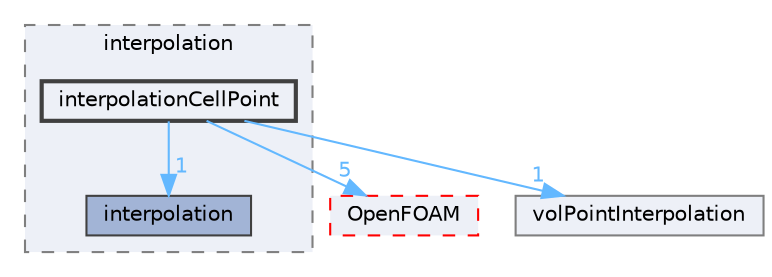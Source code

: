 digraph "src/finiteVolume/interpolation/interpolation/interpolationCellPoint"
{
 // LATEX_PDF_SIZE
  bgcolor="transparent";
  edge [fontname=Helvetica,fontsize=10,labelfontname=Helvetica,labelfontsize=10];
  node [fontname=Helvetica,fontsize=10,shape=box,height=0.2,width=0.4];
  compound=true
  subgraph clusterdir_c993260712d995df6dda7964041544db {
    graph [ bgcolor="#edf0f7", pencolor="grey50", label="interpolation", fontname=Helvetica,fontsize=10 style="filled,dashed", URL="dir_c993260712d995df6dda7964041544db.html",tooltip=""]
  dir_2b92f387cff56e995f4a12450fdbcf41 [label="interpolation", fillcolor="#a2b4d6", color="grey25", style="filled", URL="dir_2b92f387cff56e995f4a12450fdbcf41.html",tooltip=""];
  dir_a3dc0e4243195fcc544ce440c33a38a4 [label="interpolationCellPoint", fillcolor="#edf0f7", color="grey25", style="filled,bold", URL="dir_a3dc0e4243195fcc544ce440c33a38a4.html",tooltip=""];
  }
  dir_c5473ff19b20e6ec4dfe5c310b3778a8 [label="OpenFOAM", fillcolor="#edf0f7", color="red", style="filled,dashed", URL="dir_c5473ff19b20e6ec4dfe5c310b3778a8.html",tooltip=""];
  dir_dd9fc39a8f9a2ae23f0e64eaf0f03929 [label="volPointInterpolation", fillcolor="#edf0f7", color="grey50", style="filled", URL="dir_dd9fc39a8f9a2ae23f0e64eaf0f03929.html",tooltip=""];
  dir_a3dc0e4243195fcc544ce440c33a38a4->dir_2b92f387cff56e995f4a12450fdbcf41 [headlabel="1", labeldistance=1.5 headhref="dir_001932_001925.html" href="dir_001932_001925.html" color="steelblue1" fontcolor="steelblue1"];
  dir_a3dc0e4243195fcc544ce440c33a38a4->dir_c5473ff19b20e6ec4dfe5c310b3778a8 [headlabel="5", labeldistance=1.5 headhref="dir_001932_002695.html" href="dir_001932_002695.html" color="steelblue1" fontcolor="steelblue1"];
  dir_a3dc0e4243195fcc544ce440c33a38a4->dir_dd9fc39a8f9a2ae23f0e64eaf0f03929 [headlabel="1", labeldistance=1.5 headhref="dir_001932_004300.html" href="dir_001932_004300.html" color="steelblue1" fontcolor="steelblue1"];
}
